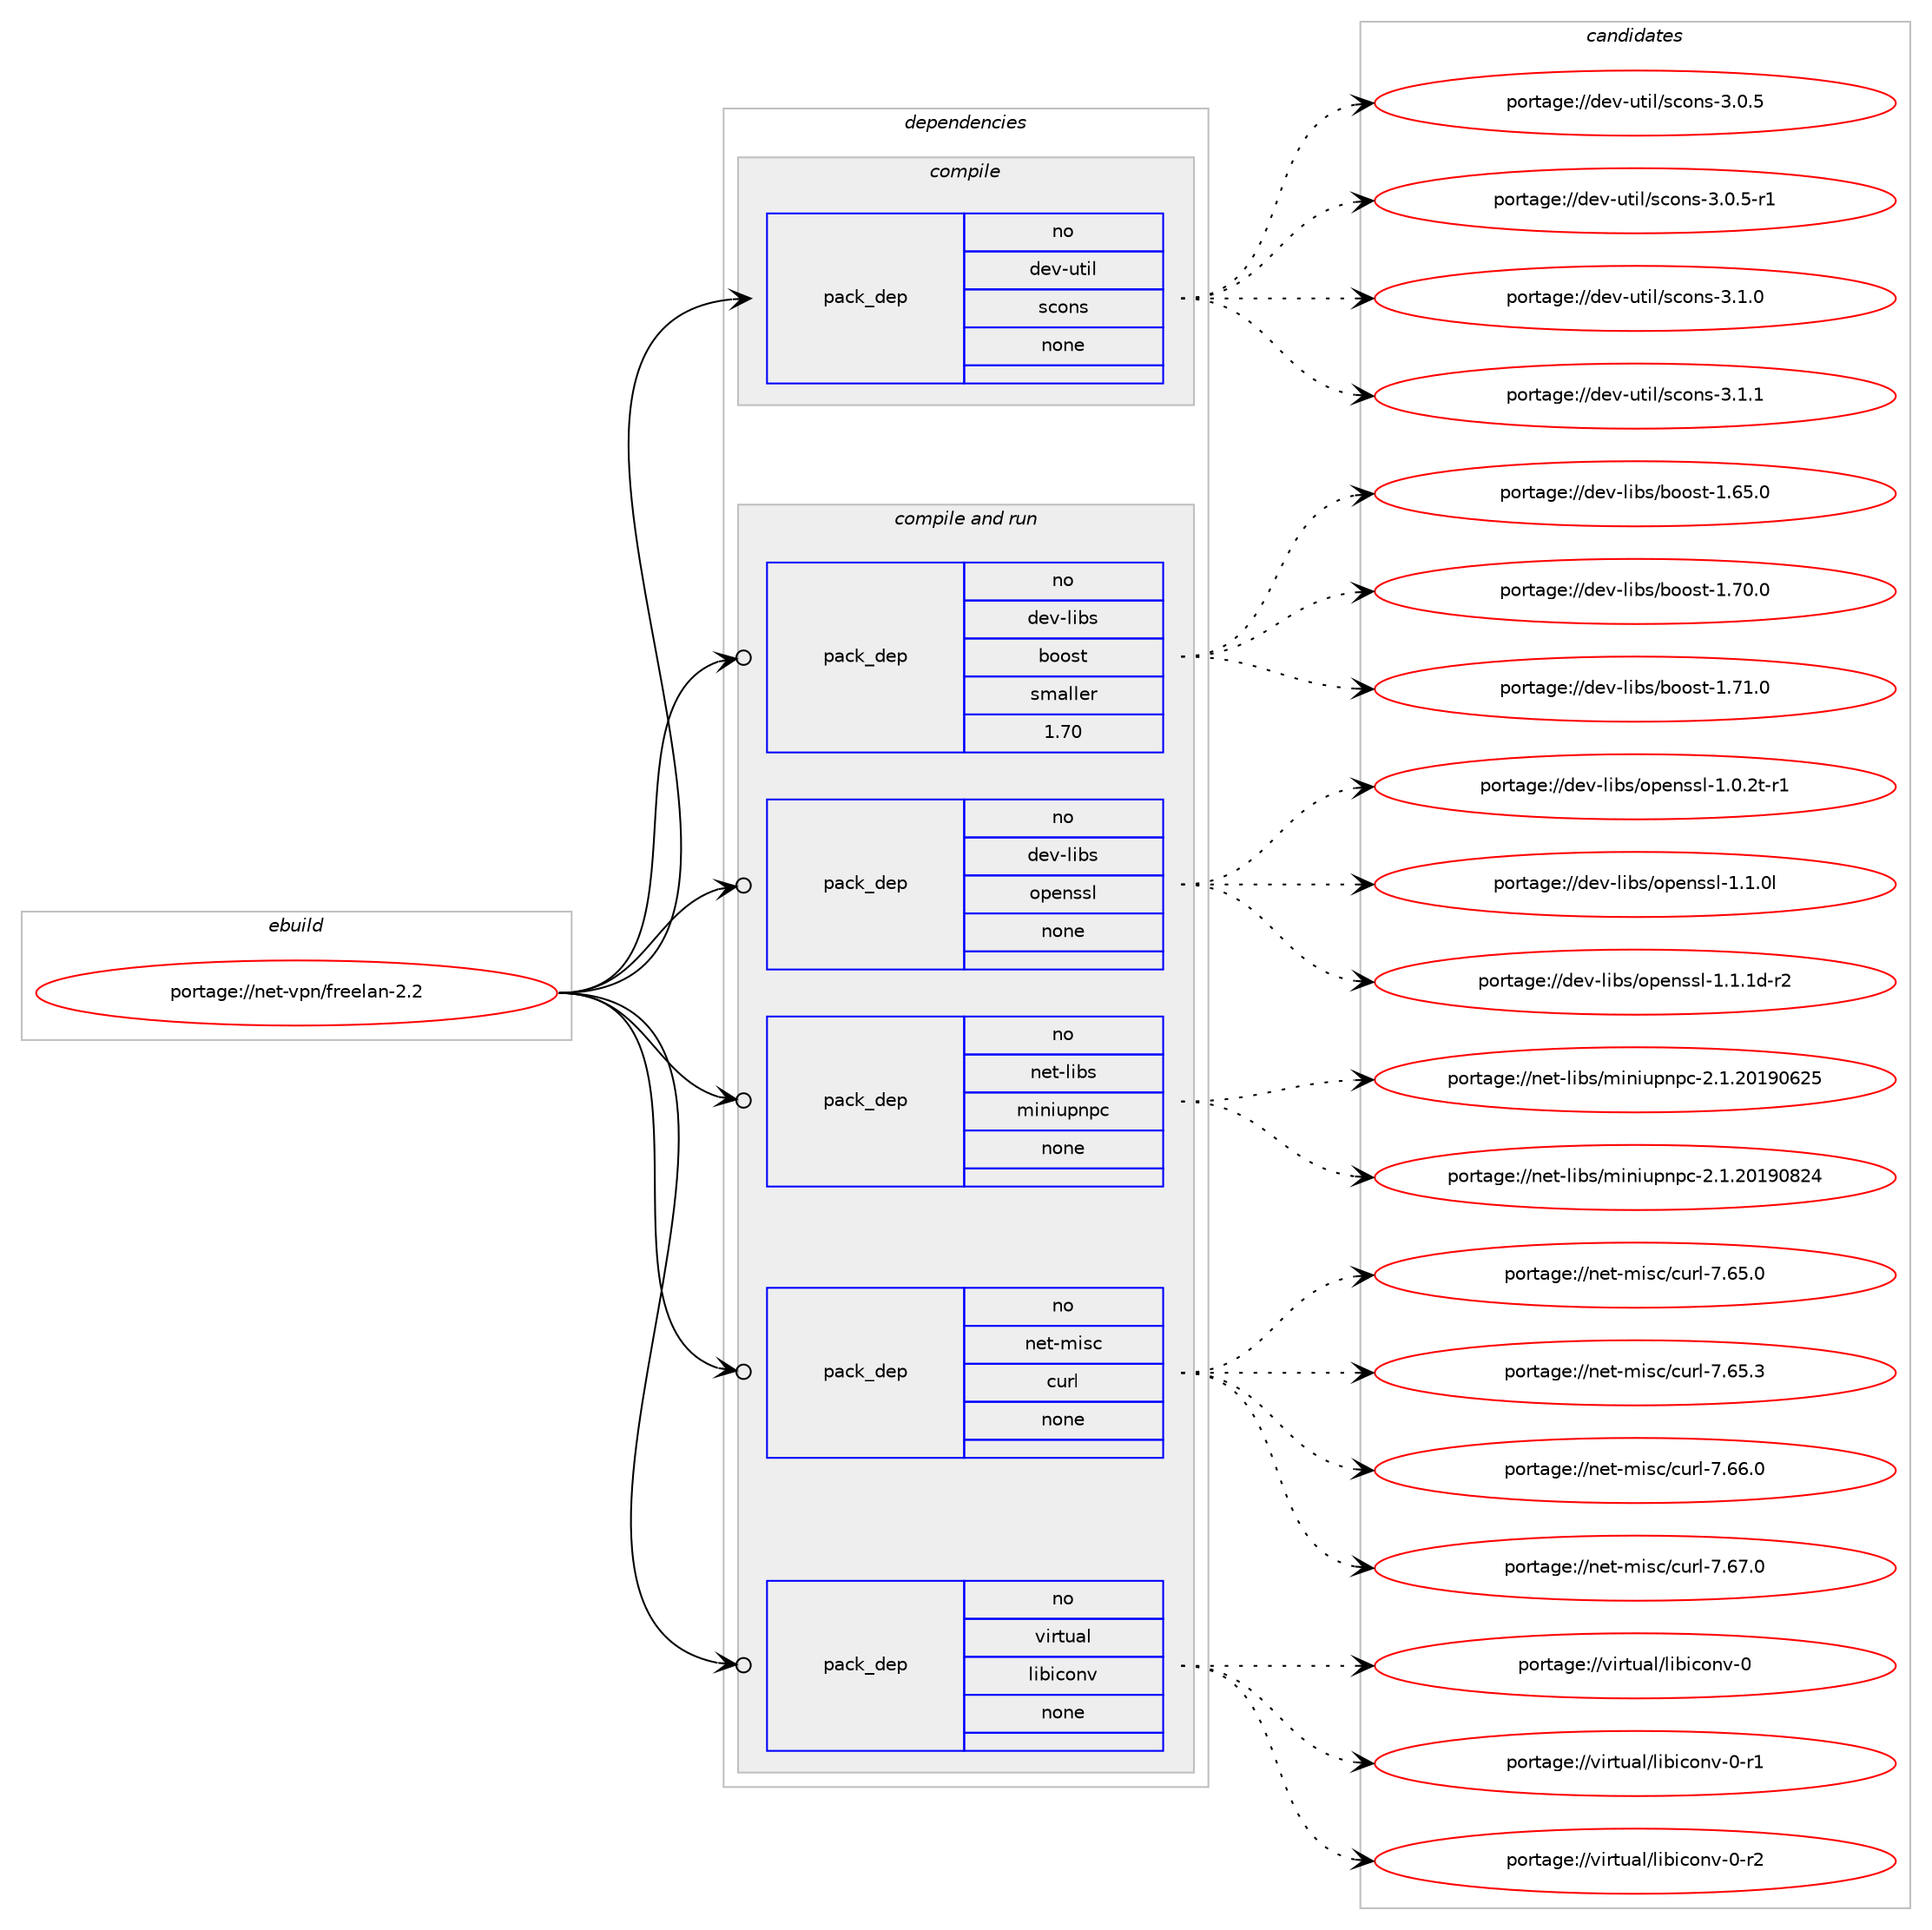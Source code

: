digraph prolog {

# *************
# Graph options
# *************

newrank=true;
concentrate=true;
compound=true;
graph [rankdir=LR,fontname=Helvetica,fontsize=10,ranksep=1.5];#, ranksep=2.5, nodesep=0.2];
edge  [arrowhead=vee];
node  [fontname=Helvetica,fontsize=10];

# **********
# The ebuild
# **********

subgraph cluster_leftcol {
color=gray;
rank=same;
label=<<i>ebuild</i>>;
id [label="portage://net-vpn/freelan-2.2", color=red, width=4, href="../net-vpn/freelan-2.2.svg"];
}

# ****************
# The dependencies
# ****************

subgraph cluster_midcol {
color=gray;
label=<<i>dependencies</i>>;
subgraph cluster_compile {
fillcolor="#eeeeee";
style=filled;
label=<<i>compile</i>>;
subgraph pack275342 {
dependency375658 [label=<<TABLE BORDER="0" CELLBORDER="1" CELLSPACING="0" CELLPADDING="4" WIDTH="220"><TR><TD ROWSPAN="6" CELLPADDING="30">pack_dep</TD></TR><TR><TD WIDTH="110">no</TD></TR><TR><TD>dev-util</TD></TR><TR><TD>scons</TD></TR><TR><TD>none</TD></TR><TR><TD></TD></TR></TABLE>>, shape=none, color=blue];
}
id:e -> dependency375658:w [weight=20,style="solid",arrowhead="vee"];
}
subgraph cluster_compileandrun {
fillcolor="#eeeeee";
style=filled;
label=<<i>compile and run</i>>;
subgraph pack275343 {
dependency375659 [label=<<TABLE BORDER="0" CELLBORDER="1" CELLSPACING="0" CELLPADDING="4" WIDTH="220"><TR><TD ROWSPAN="6" CELLPADDING="30">pack_dep</TD></TR><TR><TD WIDTH="110">no</TD></TR><TR><TD>dev-libs</TD></TR><TR><TD>boost</TD></TR><TR><TD>smaller</TD></TR><TR><TD>1.70</TD></TR></TABLE>>, shape=none, color=blue];
}
id:e -> dependency375659:w [weight=20,style="solid",arrowhead="odotvee"];
subgraph pack275344 {
dependency375660 [label=<<TABLE BORDER="0" CELLBORDER="1" CELLSPACING="0" CELLPADDING="4" WIDTH="220"><TR><TD ROWSPAN="6" CELLPADDING="30">pack_dep</TD></TR><TR><TD WIDTH="110">no</TD></TR><TR><TD>dev-libs</TD></TR><TR><TD>openssl</TD></TR><TR><TD>none</TD></TR><TR><TD></TD></TR></TABLE>>, shape=none, color=blue];
}
id:e -> dependency375660:w [weight=20,style="solid",arrowhead="odotvee"];
subgraph pack275345 {
dependency375661 [label=<<TABLE BORDER="0" CELLBORDER="1" CELLSPACING="0" CELLPADDING="4" WIDTH="220"><TR><TD ROWSPAN="6" CELLPADDING="30">pack_dep</TD></TR><TR><TD WIDTH="110">no</TD></TR><TR><TD>net-libs</TD></TR><TR><TD>miniupnpc</TD></TR><TR><TD>none</TD></TR><TR><TD></TD></TR></TABLE>>, shape=none, color=blue];
}
id:e -> dependency375661:w [weight=20,style="solid",arrowhead="odotvee"];
subgraph pack275346 {
dependency375662 [label=<<TABLE BORDER="0" CELLBORDER="1" CELLSPACING="0" CELLPADDING="4" WIDTH="220"><TR><TD ROWSPAN="6" CELLPADDING="30">pack_dep</TD></TR><TR><TD WIDTH="110">no</TD></TR><TR><TD>net-misc</TD></TR><TR><TD>curl</TD></TR><TR><TD>none</TD></TR><TR><TD></TD></TR></TABLE>>, shape=none, color=blue];
}
id:e -> dependency375662:w [weight=20,style="solid",arrowhead="odotvee"];
subgraph pack275347 {
dependency375663 [label=<<TABLE BORDER="0" CELLBORDER="1" CELLSPACING="0" CELLPADDING="4" WIDTH="220"><TR><TD ROWSPAN="6" CELLPADDING="30">pack_dep</TD></TR><TR><TD WIDTH="110">no</TD></TR><TR><TD>virtual</TD></TR><TR><TD>libiconv</TD></TR><TR><TD>none</TD></TR><TR><TD></TD></TR></TABLE>>, shape=none, color=blue];
}
id:e -> dependency375663:w [weight=20,style="solid",arrowhead="odotvee"];
}
subgraph cluster_run {
fillcolor="#eeeeee";
style=filled;
label=<<i>run</i>>;
}
}

# **************
# The candidates
# **************

subgraph cluster_choices {
rank=same;
color=gray;
label=<<i>candidates</i>>;

subgraph choice275342 {
color=black;
nodesep=1;
choiceportage100101118451171161051084711599111110115455146484653 [label="portage://dev-util/scons-3.0.5", color=red, width=4,href="../dev-util/scons-3.0.5.svg"];
choiceportage1001011184511711610510847115991111101154551464846534511449 [label="portage://dev-util/scons-3.0.5-r1", color=red, width=4,href="../dev-util/scons-3.0.5-r1.svg"];
choiceportage100101118451171161051084711599111110115455146494648 [label="portage://dev-util/scons-3.1.0", color=red, width=4,href="../dev-util/scons-3.1.0.svg"];
choiceportage100101118451171161051084711599111110115455146494649 [label="portage://dev-util/scons-3.1.1", color=red, width=4,href="../dev-util/scons-3.1.1.svg"];
dependency375658:e -> choiceportage100101118451171161051084711599111110115455146484653:w [style=dotted,weight="100"];
dependency375658:e -> choiceportage1001011184511711610510847115991111101154551464846534511449:w [style=dotted,weight="100"];
dependency375658:e -> choiceportage100101118451171161051084711599111110115455146494648:w [style=dotted,weight="100"];
dependency375658:e -> choiceportage100101118451171161051084711599111110115455146494649:w [style=dotted,weight="100"];
}
subgraph choice275343 {
color=black;
nodesep=1;
choiceportage1001011184510810598115479811111111511645494654534648 [label="portage://dev-libs/boost-1.65.0", color=red, width=4,href="../dev-libs/boost-1.65.0.svg"];
choiceportage1001011184510810598115479811111111511645494655484648 [label="portage://dev-libs/boost-1.70.0", color=red, width=4,href="../dev-libs/boost-1.70.0.svg"];
choiceportage1001011184510810598115479811111111511645494655494648 [label="portage://dev-libs/boost-1.71.0", color=red, width=4,href="../dev-libs/boost-1.71.0.svg"];
dependency375659:e -> choiceportage1001011184510810598115479811111111511645494654534648:w [style=dotted,weight="100"];
dependency375659:e -> choiceportage1001011184510810598115479811111111511645494655484648:w [style=dotted,weight="100"];
dependency375659:e -> choiceportage1001011184510810598115479811111111511645494655494648:w [style=dotted,weight="100"];
}
subgraph choice275344 {
color=black;
nodesep=1;
choiceportage1001011184510810598115471111121011101151151084549464846501164511449 [label="portage://dev-libs/openssl-1.0.2t-r1", color=red, width=4,href="../dev-libs/openssl-1.0.2t-r1.svg"];
choiceportage100101118451081059811547111112101110115115108454946494648108 [label="portage://dev-libs/openssl-1.1.0l", color=red, width=4,href="../dev-libs/openssl-1.1.0l.svg"];
choiceportage1001011184510810598115471111121011101151151084549464946491004511450 [label="portage://dev-libs/openssl-1.1.1d-r2", color=red, width=4,href="../dev-libs/openssl-1.1.1d-r2.svg"];
dependency375660:e -> choiceportage1001011184510810598115471111121011101151151084549464846501164511449:w [style=dotted,weight="100"];
dependency375660:e -> choiceportage100101118451081059811547111112101110115115108454946494648108:w [style=dotted,weight="100"];
dependency375660:e -> choiceportage1001011184510810598115471111121011101151151084549464946491004511450:w [style=dotted,weight="100"];
}
subgraph choice275345 {
color=black;
nodesep=1;
choiceportage1101011164510810598115471091051101051171121101129945504649465048495748545053 [label="portage://net-libs/miniupnpc-2.1.20190625", color=red, width=4,href="../net-libs/miniupnpc-2.1.20190625.svg"];
choiceportage1101011164510810598115471091051101051171121101129945504649465048495748565052 [label="portage://net-libs/miniupnpc-2.1.20190824", color=red, width=4,href="../net-libs/miniupnpc-2.1.20190824.svg"];
dependency375661:e -> choiceportage1101011164510810598115471091051101051171121101129945504649465048495748545053:w [style=dotted,weight="100"];
dependency375661:e -> choiceportage1101011164510810598115471091051101051171121101129945504649465048495748565052:w [style=dotted,weight="100"];
}
subgraph choice275346 {
color=black;
nodesep=1;
choiceportage1101011164510910511599479911711410845554654534648 [label="portage://net-misc/curl-7.65.0", color=red, width=4,href="../net-misc/curl-7.65.0.svg"];
choiceportage1101011164510910511599479911711410845554654534651 [label="portage://net-misc/curl-7.65.3", color=red, width=4,href="../net-misc/curl-7.65.3.svg"];
choiceportage1101011164510910511599479911711410845554654544648 [label="portage://net-misc/curl-7.66.0", color=red, width=4,href="../net-misc/curl-7.66.0.svg"];
choiceportage1101011164510910511599479911711410845554654554648 [label="portage://net-misc/curl-7.67.0", color=red, width=4,href="../net-misc/curl-7.67.0.svg"];
dependency375662:e -> choiceportage1101011164510910511599479911711410845554654534648:w [style=dotted,weight="100"];
dependency375662:e -> choiceportage1101011164510910511599479911711410845554654534651:w [style=dotted,weight="100"];
dependency375662:e -> choiceportage1101011164510910511599479911711410845554654544648:w [style=dotted,weight="100"];
dependency375662:e -> choiceportage1101011164510910511599479911711410845554654554648:w [style=dotted,weight="100"];
}
subgraph choice275347 {
color=black;
nodesep=1;
choiceportage118105114116117971084710810598105991111101184548 [label="portage://virtual/libiconv-0", color=red, width=4,href="../virtual/libiconv-0.svg"];
choiceportage1181051141161179710847108105981059911111011845484511449 [label="portage://virtual/libiconv-0-r1", color=red, width=4,href="../virtual/libiconv-0-r1.svg"];
choiceportage1181051141161179710847108105981059911111011845484511450 [label="portage://virtual/libiconv-0-r2", color=red, width=4,href="../virtual/libiconv-0-r2.svg"];
dependency375663:e -> choiceportage118105114116117971084710810598105991111101184548:w [style=dotted,weight="100"];
dependency375663:e -> choiceportage1181051141161179710847108105981059911111011845484511449:w [style=dotted,weight="100"];
dependency375663:e -> choiceportage1181051141161179710847108105981059911111011845484511450:w [style=dotted,weight="100"];
}
}

}
